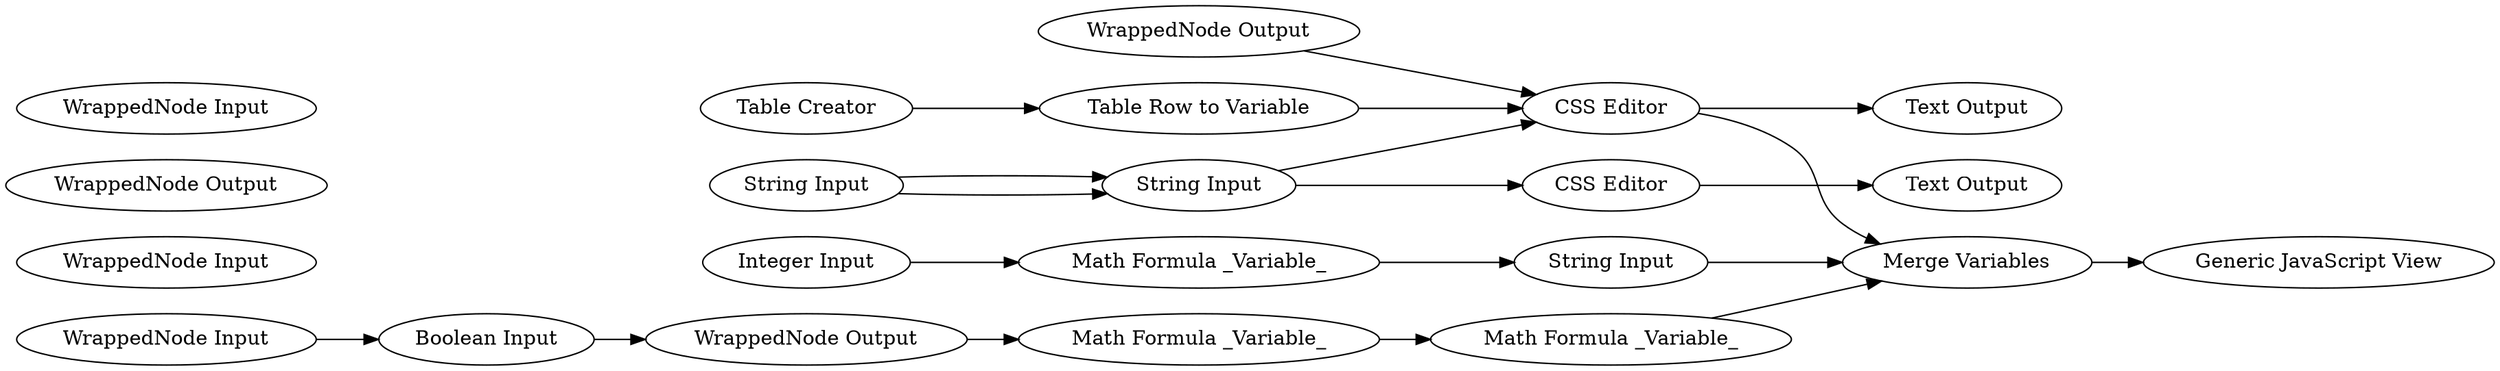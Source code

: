 digraph {
	931 [label="Generic JavaScript View"]
	1156 [label="Table Creator"]
	1157 [label="Table Row to Variable"]
	1164 [label="Merge Variables"]
	1166 [label="CSS Editor"]
	1167 [label="String Input"]
	1168 [label="Integer Input"]
	1171 [label="Math Formula _Variable_"]
	1172 [label="WrappedNode Input"]
	1173 [label="WrappedNode Output"]
	1174 [label="Integer Input"]
	1175 [label="Integer Input"]
	1176 [label="Boolean Input"]
	1177 [label="Merge Variables"]
	1179 [label="Math Formula _Variable_"]
	1180 [label="Math Formula _Variable_"]
	1161 [label="WrappedNode Output"]
	1170 [label="WrappedNode Input"]
	308 [label="Text Output"]
	1169 [label="String Input"]
	1170 [label="String Input"]
	1173 [label="CSS Editor"]
	1174 [label="WrappedNode Input"]
	1175 [label="WrappedNode Output"]
	1159 [label="Text Output"]
	1164 [label="CSS Editor"]
	1165 [label="WrappedNode Input"]
	1166 [label="WrappedNode Output"]
	1169 [label="String Input"]
	1170 [label="String Input"]
	1156 -> 1157
	1157 -> 1164
	1164 -> 1177
	1166 -> 1164
	1167 -> 1177
	1168 -> 1171
	1171 -> 1167
	1174 -> 1176
	1175 -> 1179
	1176 -> 1175
	1177 -> 931
	1179 -> 1180
	1180 -> 1177
	1169 -> 1170
	1170 -> 1173
	1173 -> 308
	1164 -> 1159
	1169 -> 1170
	1170 -> 1164
	rankdir=LR
}
